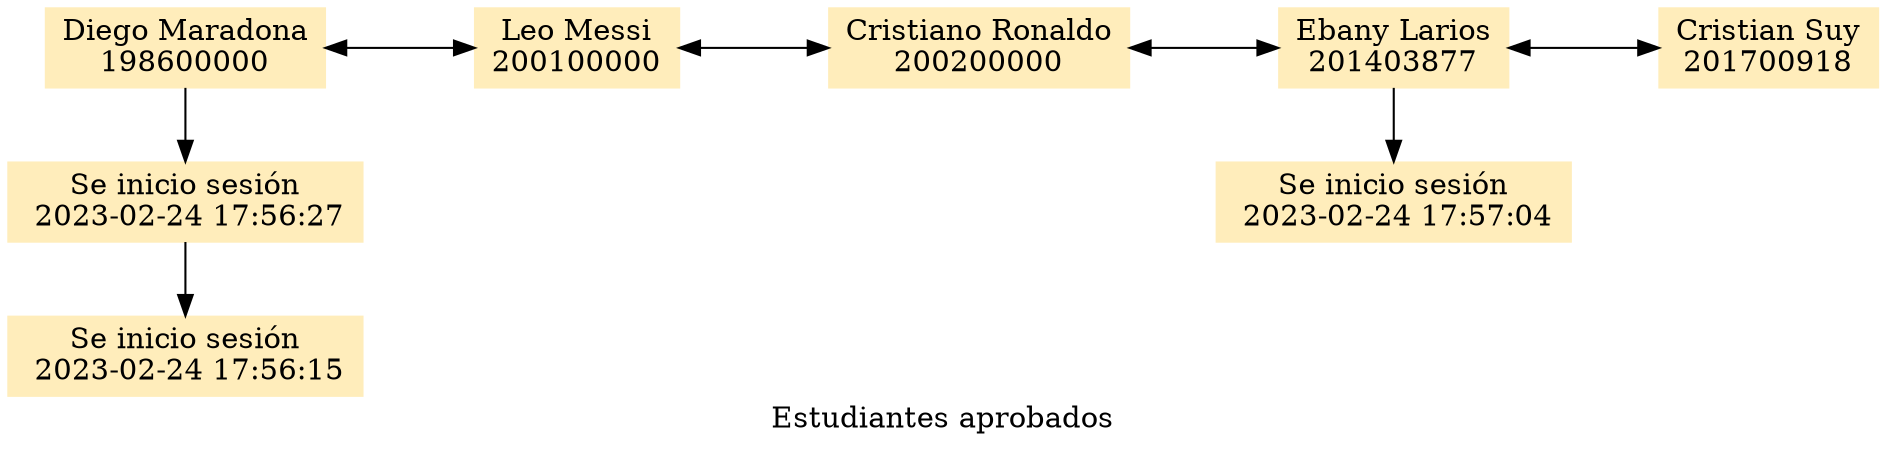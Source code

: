 digraph {
		node [color="#FFEDBB", shape=box style=filled]
		label="Estudiantes aprobados"
		nodesep=1
	
subgraph 198600000 {
				rankdir=LR
				Estudiante0[label="Diego Maradona\n198600000"]
Log1986000000[label="Se inicio sesión\n 2023-02-24 17:56:27"]
Log1986000001[label="Se inicio sesión\n 2023-02-24 17:56:15"]
Estudiante0->Log1986000000->Log1986000001}
subgraph 200100000 {
				rankdir=LR
				Estudiante1[label="Leo Messi\n200100000"]
}
subgraph 200200000 {
				rankdir=LR
				Estudiante2[label="Cristiano Ronaldo\n200200000"]
}
subgraph 201403877 {
				rankdir=LR
				Estudiante3[label="Ebany Larios\n201403877"]
Log2014038770[label="Se inicio sesión\n 2023-02-24 17:57:04"]
Estudiante3->Log2014038770}
subgraph 201700918 {
				rankdir=LR
				Estudiante4[label="Cristian Suy\n201700918"]
}
{rankdir=TB;Estudiante0->Estudiante1->Estudiante2->Estudiante3->Estudiante4[constraint=false] [dir=both]}}